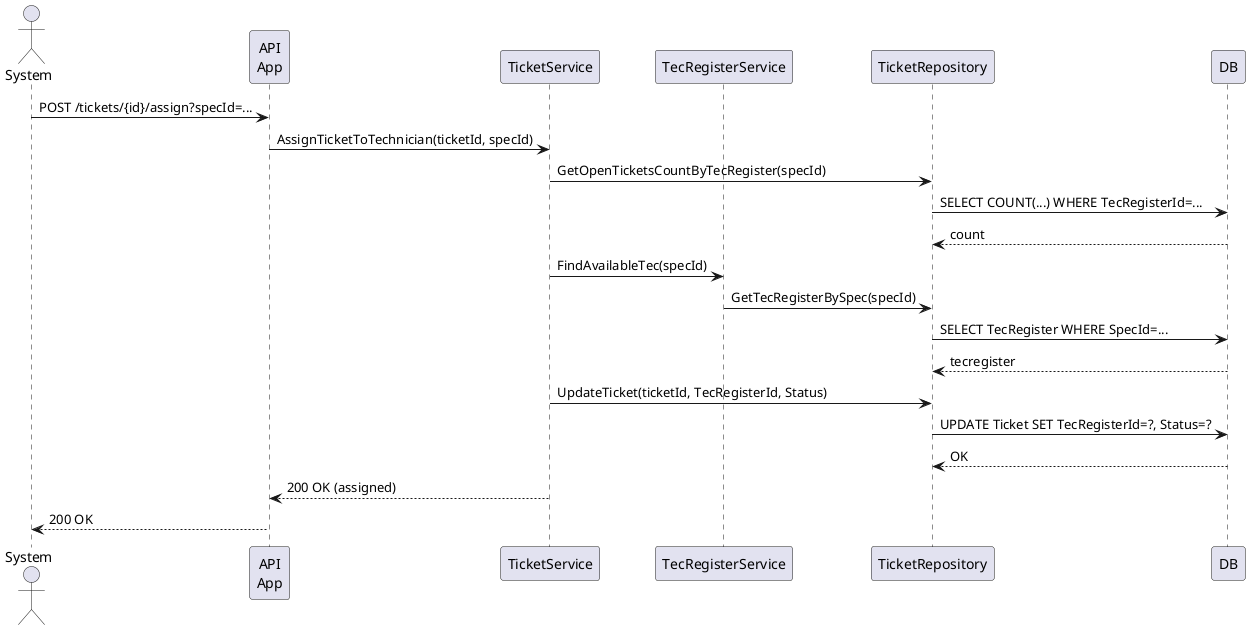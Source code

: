@startuml
actor System
participant "API\nApp" as App
participant "TicketService" as TicketService
participant "TecRegisterService" as TecService
participant "TicketRepository" as Repo
participant "DB" as DB

System -> App: POST /tickets/{id}/assign?specId=...
App -> TicketService: AssignTicketToTechnician(ticketId, specId)
TicketService -> Repo: GetOpenTicketsCountByTecRegister(specId)
Repo -> DB: SELECT COUNT(...) WHERE TecRegisterId=...
DB --> Repo: count
TicketService -> TecService: FindAvailableTec(specId)
TecService -> Repo: GetTecRegisterBySpec(specId)
Repo -> DB: SELECT TecRegister WHERE SpecId=...
DB --> Repo: tecregister
TicketService -> Repo: UpdateTicket(ticketId, TecRegisterId, Status)
Repo -> DB: UPDATE Ticket SET TecRegisterId=?, Status=?
DB --> Repo: OK
TicketService --> App: 200 OK (assigned)
App --> System: 200 OK

@enduml

